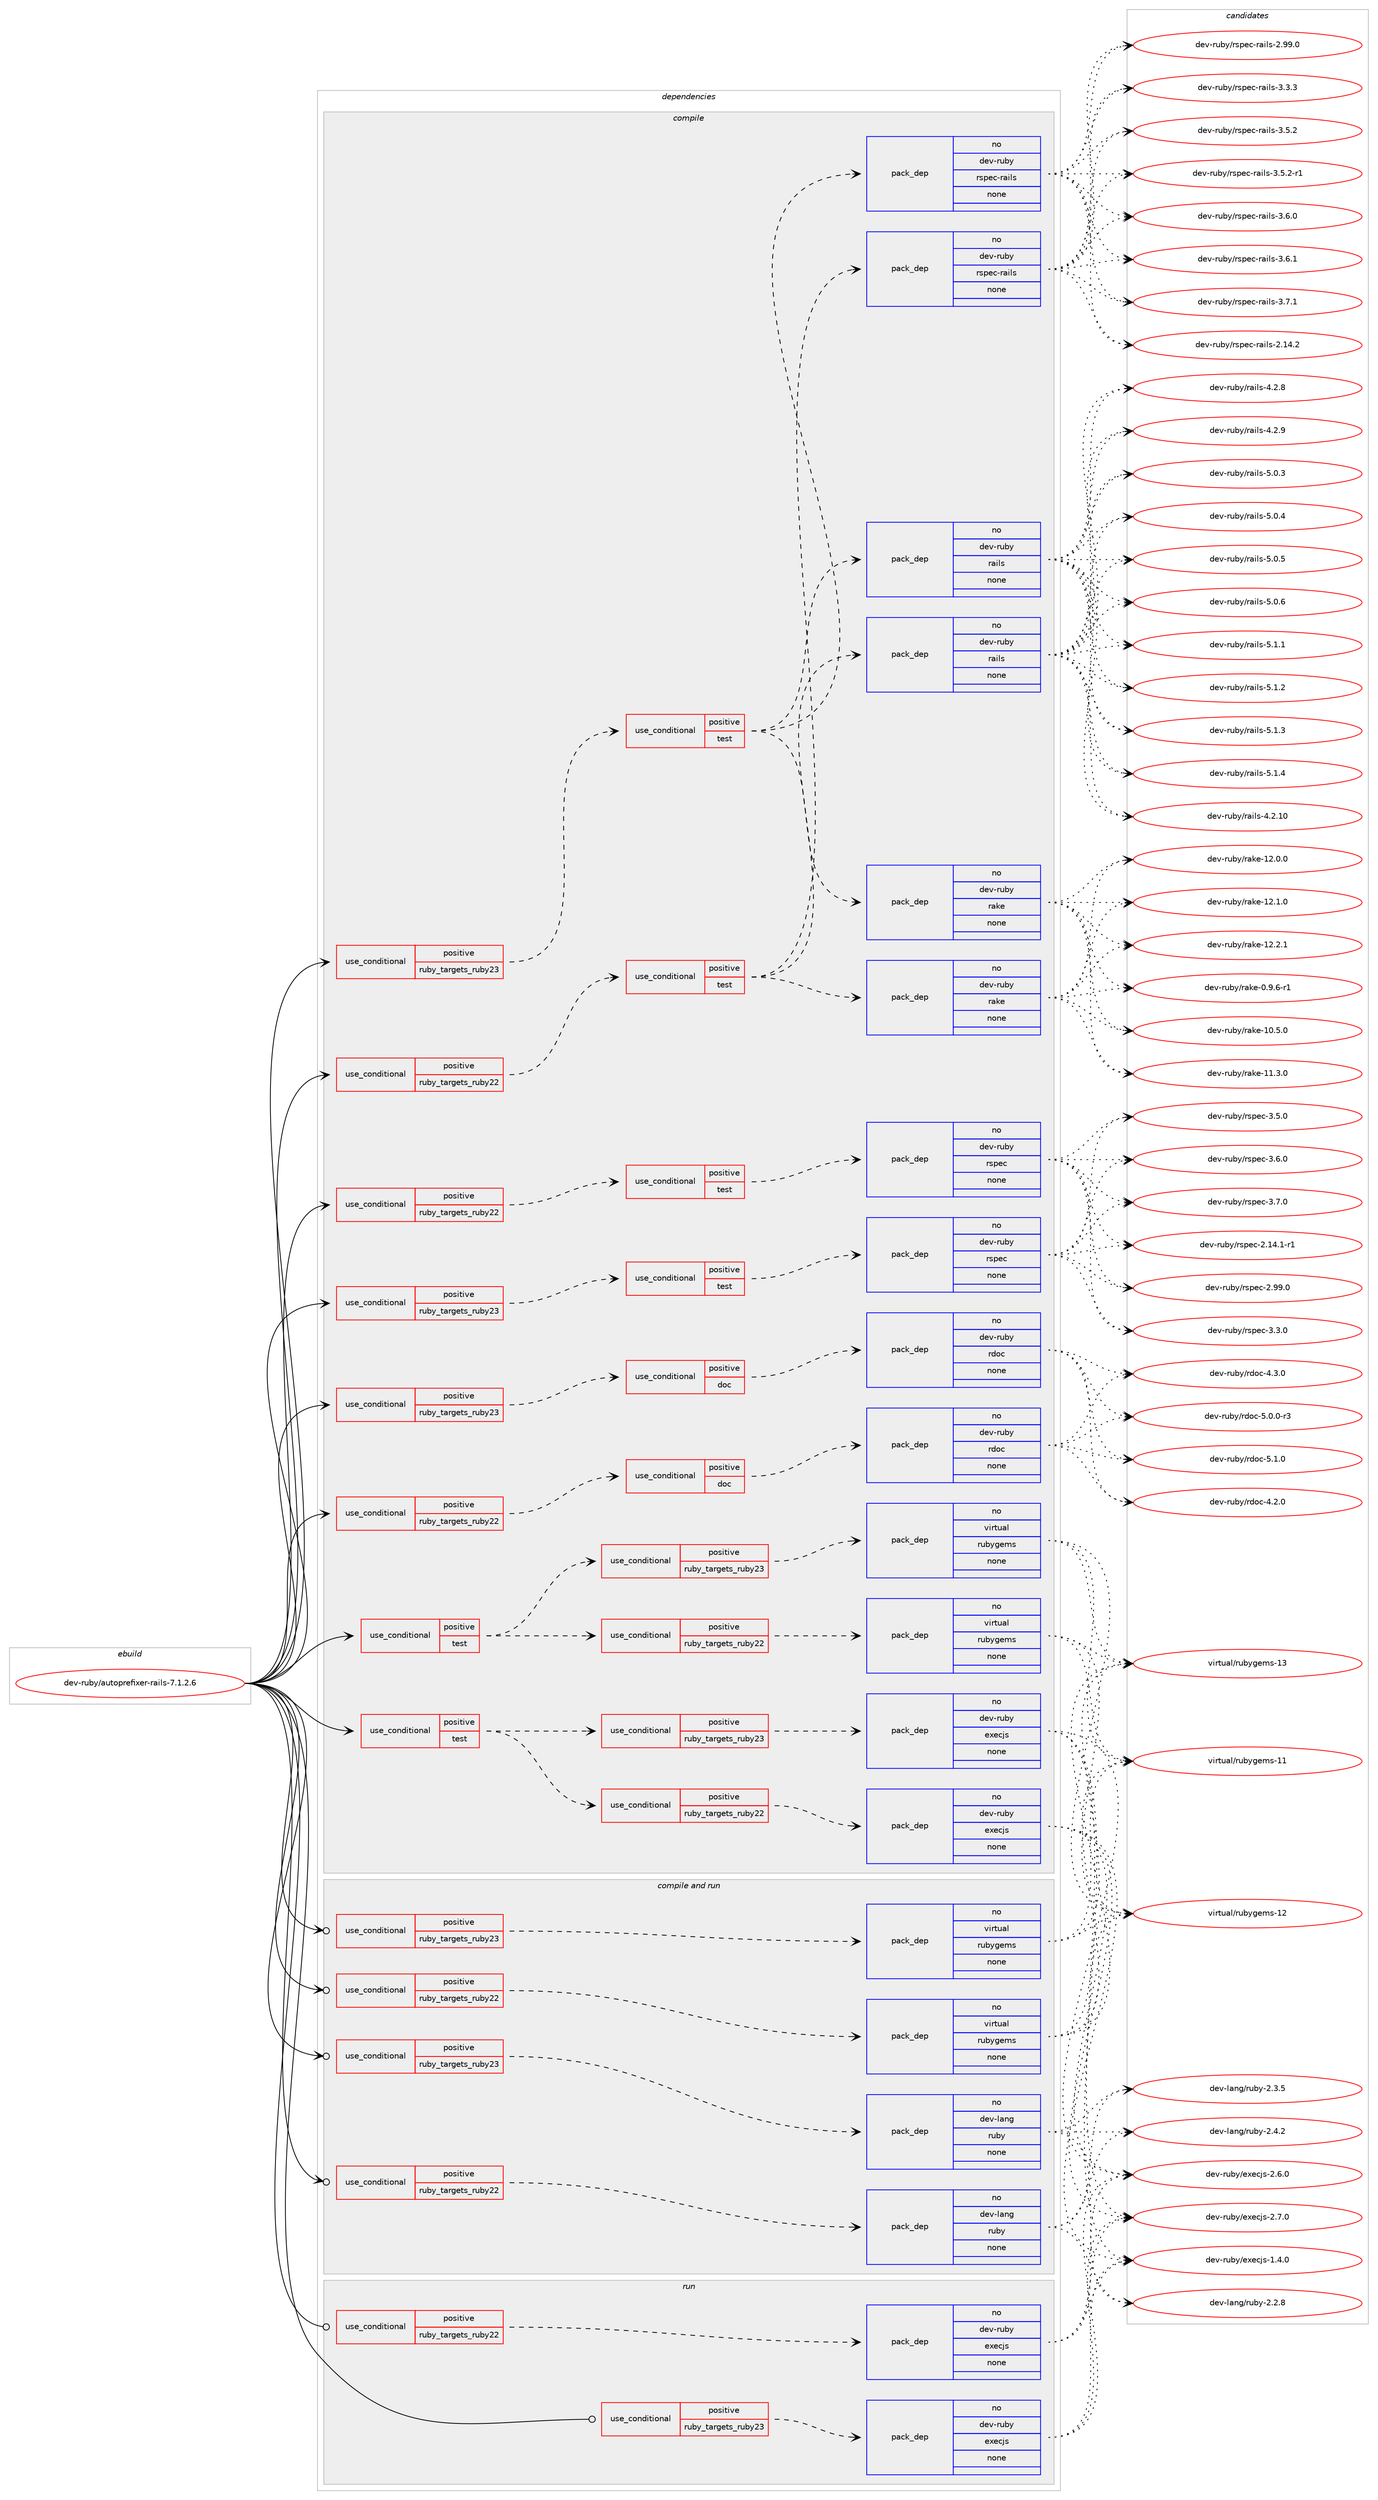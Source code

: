 digraph prolog {

# *************
# Graph options
# *************

newrank=true;
concentrate=true;
compound=true;
graph [rankdir=LR,fontname=Helvetica,fontsize=10,ranksep=1.5];#, ranksep=2.5, nodesep=0.2];
edge  [arrowhead=vee];
node  [fontname=Helvetica,fontsize=10];

# **********
# The ebuild
# **********

subgraph cluster_leftcol {
color=gray;
rank=same;
label=<<i>ebuild</i>>;
id [label="dev-ruby/autoprefixer-rails-7.1.2.6", color=red, width=4, href="../dev-ruby/autoprefixer-rails-7.1.2.6.svg"];
}

# ****************
# The dependencies
# ****************

subgraph cluster_midcol {
color=gray;
label=<<i>dependencies</i>>;
subgraph cluster_compile {
fillcolor="#eeeeee";
style=filled;
label=<<i>compile</i>>;
subgraph cond51946 {
dependency228858 [label=<<TABLE BORDER="0" CELLBORDER="1" CELLSPACING="0" CELLPADDING="4"><TR><TD ROWSPAN="3" CELLPADDING="10">use_conditional</TD></TR><TR><TD>positive</TD></TR><TR><TD>ruby_targets_ruby22</TD></TR></TABLE>>, shape=none, color=red];
subgraph cond51947 {
dependency228859 [label=<<TABLE BORDER="0" CELLBORDER="1" CELLSPACING="0" CELLPADDING="4"><TR><TD ROWSPAN="3" CELLPADDING="10">use_conditional</TD></TR><TR><TD>positive</TD></TR><TR><TD>doc</TD></TR></TABLE>>, shape=none, color=red];
subgraph pack172838 {
dependency228860 [label=<<TABLE BORDER="0" CELLBORDER="1" CELLSPACING="0" CELLPADDING="4" WIDTH="220"><TR><TD ROWSPAN="6" CELLPADDING="30">pack_dep</TD></TR><TR><TD WIDTH="110">no</TD></TR><TR><TD>dev-ruby</TD></TR><TR><TD>rdoc</TD></TR><TR><TD>none</TD></TR><TR><TD></TD></TR></TABLE>>, shape=none, color=blue];
}
dependency228859:e -> dependency228860:w [weight=20,style="dashed",arrowhead="vee"];
}
dependency228858:e -> dependency228859:w [weight=20,style="dashed",arrowhead="vee"];
}
id:e -> dependency228858:w [weight=20,style="solid",arrowhead="vee"];
subgraph cond51948 {
dependency228861 [label=<<TABLE BORDER="0" CELLBORDER="1" CELLSPACING="0" CELLPADDING="4"><TR><TD ROWSPAN="3" CELLPADDING="10">use_conditional</TD></TR><TR><TD>positive</TD></TR><TR><TD>ruby_targets_ruby22</TD></TR></TABLE>>, shape=none, color=red];
subgraph cond51949 {
dependency228862 [label=<<TABLE BORDER="0" CELLBORDER="1" CELLSPACING="0" CELLPADDING="4"><TR><TD ROWSPAN="3" CELLPADDING="10">use_conditional</TD></TR><TR><TD>positive</TD></TR><TR><TD>test</TD></TR></TABLE>>, shape=none, color=red];
subgraph pack172839 {
dependency228863 [label=<<TABLE BORDER="0" CELLBORDER="1" CELLSPACING="0" CELLPADDING="4" WIDTH="220"><TR><TD ROWSPAN="6" CELLPADDING="30">pack_dep</TD></TR><TR><TD WIDTH="110">no</TD></TR><TR><TD>dev-ruby</TD></TR><TR><TD>rails</TD></TR><TR><TD>none</TD></TR><TR><TD></TD></TR></TABLE>>, shape=none, color=blue];
}
dependency228862:e -> dependency228863:w [weight=20,style="dashed",arrowhead="vee"];
subgraph pack172840 {
dependency228864 [label=<<TABLE BORDER="0" CELLBORDER="1" CELLSPACING="0" CELLPADDING="4" WIDTH="220"><TR><TD ROWSPAN="6" CELLPADDING="30">pack_dep</TD></TR><TR><TD WIDTH="110">no</TD></TR><TR><TD>dev-ruby</TD></TR><TR><TD>rake</TD></TR><TR><TD>none</TD></TR><TR><TD></TD></TR></TABLE>>, shape=none, color=blue];
}
dependency228862:e -> dependency228864:w [weight=20,style="dashed",arrowhead="vee"];
subgraph pack172841 {
dependency228865 [label=<<TABLE BORDER="0" CELLBORDER="1" CELLSPACING="0" CELLPADDING="4" WIDTH="220"><TR><TD ROWSPAN="6" CELLPADDING="30">pack_dep</TD></TR><TR><TD WIDTH="110">no</TD></TR><TR><TD>dev-ruby</TD></TR><TR><TD>rspec-rails</TD></TR><TR><TD>none</TD></TR><TR><TD></TD></TR></TABLE>>, shape=none, color=blue];
}
dependency228862:e -> dependency228865:w [weight=20,style="dashed",arrowhead="vee"];
}
dependency228861:e -> dependency228862:w [weight=20,style="dashed",arrowhead="vee"];
}
id:e -> dependency228861:w [weight=20,style="solid",arrowhead="vee"];
subgraph cond51950 {
dependency228866 [label=<<TABLE BORDER="0" CELLBORDER="1" CELLSPACING="0" CELLPADDING="4"><TR><TD ROWSPAN="3" CELLPADDING="10">use_conditional</TD></TR><TR><TD>positive</TD></TR><TR><TD>ruby_targets_ruby22</TD></TR></TABLE>>, shape=none, color=red];
subgraph cond51951 {
dependency228867 [label=<<TABLE BORDER="0" CELLBORDER="1" CELLSPACING="0" CELLPADDING="4"><TR><TD ROWSPAN="3" CELLPADDING="10">use_conditional</TD></TR><TR><TD>positive</TD></TR><TR><TD>test</TD></TR></TABLE>>, shape=none, color=red];
subgraph pack172842 {
dependency228868 [label=<<TABLE BORDER="0" CELLBORDER="1" CELLSPACING="0" CELLPADDING="4" WIDTH="220"><TR><TD ROWSPAN="6" CELLPADDING="30">pack_dep</TD></TR><TR><TD WIDTH="110">no</TD></TR><TR><TD>dev-ruby</TD></TR><TR><TD>rspec</TD></TR><TR><TD>none</TD></TR><TR><TD></TD></TR></TABLE>>, shape=none, color=blue];
}
dependency228867:e -> dependency228868:w [weight=20,style="dashed",arrowhead="vee"];
}
dependency228866:e -> dependency228867:w [weight=20,style="dashed",arrowhead="vee"];
}
id:e -> dependency228866:w [weight=20,style="solid",arrowhead="vee"];
subgraph cond51952 {
dependency228869 [label=<<TABLE BORDER="0" CELLBORDER="1" CELLSPACING="0" CELLPADDING="4"><TR><TD ROWSPAN="3" CELLPADDING="10">use_conditional</TD></TR><TR><TD>positive</TD></TR><TR><TD>ruby_targets_ruby23</TD></TR></TABLE>>, shape=none, color=red];
subgraph cond51953 {
dependency228870 [label=<<TABLE BORDER="0" CELLBORDER="1" CELLSPACING="0" CELLPADDING="4"><TR><TD ROWSPAN="3" CELLPADDING="10">use_conditional</TD></TR><TR><TD>positive</TD></TR><TR><TD>doc</TD></TR></TABLE>>, shape=none, color=red];
subgraph pack172843 {
dependency228871 [label=<<TABLE BORDER="0" CELLBORDER="1" CELLSPACING="0" CELLPADDING="4" WIDTH="220"><TR><TD ROWSPAN="6" CELLPADDING="30">pack_dep</TD></TR><TR><TD WIDTH="110">no</TD></TR><TR><TD>dev-ruby</TD></TR><TR><TD>rdoc</TD></TR><TR><TD>none</TD></TR><TR><TD></TD></TR></TABLE>>, shape=none, color=blue];
}
dependency228870:e -> dependency228871:w [weight=20,style="dashed",arrowhead="vee"];
}
dependency228869:e -> dependency228870:w [weight=20,style="dashed",arrowhead="vee"];
}
id:e -> dependency228869:w [weight=20,style="solid",arrowhead="vee"];
subgraph cond51954 {
dependency228872 [label=<<TABLE BORDER="0" CELLBORDER="1" CELLSPACING="0" CELLPADDING="4"><TR><TD ROWSPAN="3" CELLPADDING="10">use_conditional</TD></TR><TR><TD>positive</TD></TR><TR><TD>ruby_targets_ruby23</TD></TR></TABLE>>, shape=none, color=red];
subgraph cond51955 {
dependency228873 [label=<<TABLE BORDER="0" CELLBORDER="1" CELLSPACING="0" CELLPADDING="4"><TR><TD ROWSPAN="3" CELLPADDING="10">use_conditional</TD></TR><TR><TD>positive</TD></TR><TR><TD>test</TD></TR></TABLE>>, shape=none, color=red];
subgraph pack172844 {
dependency228874 [label=<<TABLE BORDER="0" CELLBORDER="1" CELLSPACING="0" CELLPADDING="4" WIDTH="220"><TR><TD ROWSPAN="6" CELLPADDING="30">pack_dep</TD></TR><TR><TD WIDTH="110">no</TD></TR><TR><TD>dev-ruby</TD></TR><TR><TD>rails</TD></TR><TR><TD>none</TD></TR><TR><TD></TD></TR></TABLE>>, shape=none, color=blue];
}
dependency228873:e -> dependency228874:w [weight=20,style="dashed",arrowhead="vee"];
subgraph pack172845 {
dependency228875 [label=<<TABLE BORDER="0" CELLBORDER="1" CELLSPACING="0" CELLPADDING="4" WIDTH="220"><TR><TD ROWSPAN="6" CELLPADDING="30">pack_dep</TD></TR><TR><TD WIDTH="110">no</TD></TR><TR><TD>dev-ruby</TD></TR><TR><TD>rake</TD></TR><TR><TD>none</TD></TR><TR><TD></TD></TR></TABLE>>, shape=none, color=blue];
}
dependency228873:e -> dependency228875:w [weight=20,style="dashed",arrowhead="vee"];
subgraph pack172846 {
dependency228876 [label=<<TABLE BORDER="0" CELLBORDER="1" CELLSPACING="0" CELLPADDING="4" WIDTH="220"><TR><TD ROWSPAN="6" CELLPADDING="30">pack_dep</TD></TR><TR><TD WIDTH="110">no</TD></TR><TR><TD>dev-ruby</TD></TR><TR><TD>rspec-rails</TD></TR><TR><TD>none</TD></TR><TR><TD></TD></TR></TABLE>>, shape=none, color=blue];
}
dependency228873:e -> dependency228876:w [weight=20,style="dashed",arrowhead="vee"];
}
dependency228872:e -> dependency228873:w [weight=20,style="dashed",arrowhead="vee"];
}
id:e -> dependency228872:w [weight=20,style="solid",arrowhead="vee"];
subgraph cond51956 {
dependency228877 [label=<<TABLE BORDER="0" CELLBORDER="1" CELLSPACING="0" CELLPADDING="4"><TR><TD ROWSPAN="3" CELLPADDING="10">use_conditional</TD></TR><TR><TD>positive</TD></TR><TR><TD>ruby_targets_ruby23</TD></TR></TABLE>>, shape=none, color=red];
subgraph cond51957 {
dependency228878 [label=<<TABLE BORDER="0" CELLBORDER="1" CELLSPACING="0" CELLPADDING="4"><TR><TD ROWSPAN="3" CELLPADDING="10">use_conditional</TD></TR><TR><TD>positive</TD></TR><TR><TD>test</TD></TR></TABLE>>, shape=none, color=red];
subgraph pack172847 {
dependency228879 [label=<<TABLE BORDER="0" CELLBORDER="1" CELLSPACING="0" CELLPADDING="4" WIDTH="220"><TR><TD ROWSPAN="6" CELLPADDING="30">pack_dep</TD></TR><TR><TD WIDTH="110">no</TD></TR><TR><TD>dev-ruby</TD></TR><TR><TD>rspec</TD></TR><TR><TD>none</TD></TR><TR><TD></TD></TR></TABLE>>, shape=none, color=blue];
}
dependency228878:e -> dependency228879:w [weight=20,style="dashed",arrowhead="vee"];
}
dependency228877:e -> dependency228878:w [weight=20,style="dashed",arrowhead="vee"];
}
id:e -> dependency228877:w [weight=20,style="solid",arrowhead="vee"];
subgraph cond51958 {
dependency228880 [label=<<TABLE BORDER="0" CELLBORDER="1" CELLSPACING="0" CELLPADDING="4"><TR><TD ROWSPAN="3" CELLPADDING="10">use_conditional</TD></TR><TR><TD>positive</TD></TR><TR><TD>test</TD></TR></TABLE>>, shape=none, color=red];
subgraph cond51959 {
dependency228881 [label=<<TABLE BORDER="0" CELLBORDER="1" CELLSPACING="0" CELLPADDING="4"><TR><TD ROWSPAN="3" CELLPADDING="10">use_conditional</TD></TR><TR><TD>positive</TD></TR><TR><TD>ruby_targets_ruby22</TD></TR></TABLE>>, shape=none, color=red];
subgraph pack172848 {
dependency228882 [label=<<TABLE BORDER="0" CELLBORDER="1" CELLSPACING="0" CELLPADDING="4" WIDTH="220"><TR><TD ROWSPAN="6" CELLPADDING="30">pack_dep</TD></TR><TR><TD WIDTH="110">no</TD></TR><TR><TD>dev-ruby</TD></TR><TR><TD>execjs</TD></TR><TR><TD>none</TD></TR><TR><TD></TD></TR></TABLE>>, shape=none, color=blue];
}
dependency228881:e -> dependency228882:w [weight=20,style="dashed",arrowhead="vee"];
}
dependency228880:e -> dependency228881:w [weight=20,style="dashed",arrowhead="vee"];
subgraph cond51960 {
dependency228883 [label=<<TABLE BORDER="0" CELLBORDER="1" CELLSPACING="0" CELLPADDING="4"><TR><TD ROWSPAN="3" CELLPADDING="10">use_conditional</TD></TR><TR><TD>positive</TD></TR><TR><TD>ruby_targets_ruby23</TD></TR></TABLE>>, shape=none, color=red];
subgraph pack172849 {
dependency228884 [label=<<TABLE BORDER="0" CELLBORDER="1" CELLSPACING="0" CELLPADDING="4" WIDTH="220"><TR><TD ROWSPAN="6" CELLPADDING="30">pack_dep</TD></TR><TR><TD WIDTH="110">no</TD></TR><TR><TD>dev-ruby</TD></TR><TR><TD>execjs</TD></TR><TR><TD>none</TD></TR><TR><TD></TD></TR></TABLE>>, shape=none, color=blue];
}
dependency228883:e -> dependency228884:w [weight=20,style="dashed",arrowhead="vee"];
}
dependency228880:e -> dependency228883:w [weight=20,style="dashed",arrowhead="vee"];
}
id:e -> dependency228880:w [weight=20,style="solid",arrowhead="vee"];
subgraph cond51961 {
dependency228885 [label=<<TABLE BORDER="0" CELLBORDER="1" CELLSPACING="0" CELLPADDING="4"><TR><TD ROWSPAN="3" CELLPADDING="10">use_conditional</TD></TR><TR><TD>positive</TD></TR><TR><TD>test</TD></TR></TABLE>>, shape=none, color=red];
subgraph cond51962 {
dependency228886 [label=<<TABLE BORDER="0" CELLBORDER="1" CELLSPACING="0" CELLPADDING="4"><TR><TD ROWSPAN="3" CELLPADDING="10">use_conditional</TD></TR><TR><TD>positive</TD></TR><TR><TD>ruby_targets_ruby22</TD></TR></TABLE>>, shape=none, color=red];
subgraph pack172850 {
dependency228887 [label=<<TABLE BORDER="0" CELLBORDER="1" CELLSPACING="0" CELLPADDING="4" WIDTH="220"><TR><TD ROWSPAN="6" CELLPADDING="30">pack_dep</TD></TR><TR><TD WIDTH="110">no</TD></TR><TR><TD>virtual</TD></TR><TR><TD>rubygems</TD></TR><TR><TD>none</TD></TR><TR><TD></TD></TR></TABLE>>, shape=none, color=blue];
}
dependency228886:e -> dependency228887:w [weight=20,style="dashed",arrowhead="vee"];
}
dependency228885:e -> dependency228886:w [weight=20,style="dashed",arrowhead="vee"];
subgraph cond51963 {
dependency228888 [label=<<TABLE BORDER="0" CELLBORDER="1" CELLSPACING="0" CELLPADDING="4"><TR><TD ROWSPAN="3" CELLPADDING="10">use_conditional</TD></TR><TR><TD>positive</TD></TR><TR><TD>ruby_targets_ruby23</TD></TR></TABLE>>, shape=none, color=red];
subgraph pack172851 {
dependency228889 [label=<<TABLE BORDER="0" CELLBORDER="1" CELLSPACING="0" CELLPADDING="4" WIDTH="220"><TR><TD ROWSPAN="6" CELLPADDING="30">pack_dep</TD></TR><TR><TD WIDTH="110">no</TD></TR><TR><TD>virtual</TD></TR><TR><TD>rubygems</TD></TR><TR><TD>none</TD></TR><TR><TD></TD></TR></TABLE>>, shape=none, color=blue];
}
dependency228888:e -> dependency228889:w [weight=20,style="dashed",arrowhead="vee"];
}
dependency228885:e -> dependency228888:w [weight=20,style="dashed",arrowhead="vee"];
}
id:e -> dependency228885:w [weight=20,style="solid",arrowhead="vee"];
}
subgraph cluster_compileandrun {
fillcolor="#eeeeee";
style=filled;
label=<<i>compile and run</i>>;
subgraph cond51964 {
dependency228890 [label=<<TABLE BORDER="0" CELLBORDER="1" CELLSPACING="0" CELLPADDING="4"><TR><TD ROWSPAN="3" CELLPADDING="10">use_conditional</TD></TR><TR><TD>positive</TD></TR><TR><TD>ruby_targets_ruby22</TD></TR></TABLE>>, shape=none, color=red];
subgraph pack172852 {
dependency228891 [label=<<TABLE BORDER="0" CELLBORDER="1" CELLSPACING="0" CELLPADDING="4" WIDTH="220"><TR><TD ROWSPAN="6" CELLPADDING="30">pack_dep</TD></TR><TR><TD WIDTH="110">no</TD></TR><TR><TD>dev-lang</TD></TR><TR><TD>ruby</TD></TR><TR><TD>none</TD></TR><TR><TD></TD></TR></TABLE>>, shape=none, color=blue];
}
dependency228890:e -> dependency228891:w [weight=20,style="dashed",arrowhead="vee"];
}
id:e -> dependency228890:w [weight=20,style="solid",arrowhead="odotvee"];
subgraph cond51965 {
dependency228892 [label=<<TABLE BORDER="0" CELLBORDER="1" CELLSPACING="0" CELLPADDING="4"><TR><TD ROWSPAN="3" CELLPADDING="10">use_conditional</TD></TR><TR><TD>positive</TD></TR><TR><TD>ruby_targets_ruby22</TD></TR></TABLE>>, shape=none, color=red];
subgraph pack172853 {
dependency228893 [label=<<TABLE BORDER="0" CELLBORDER="1" CELLSPACING="0" CELLPADDING="4" WIDTH="220"><TR><TD ROWSPAN="6" CELLPADDING="30">pack_dep</TD></TR><TR><TD WIDTH="110">no</TD></TR><TR><TD>virtual</TD></TR><TR><TD>rubygems</TD></TR><TR><TD>none</TD></TR><TR><TD></TD></TR></TABLE>>, shape=none, color=blue];
}
dependency228892:e -> dependency228893:w [weight=20,style="dashed",arrowhead="vee"];
}
id:e -> dependency228892:w [weight=20,style="solid",arrowhead="odotvee"];
subgraph cond51966 {
dependency228894 [label=<<TABLE BORDER="0" CELLBORDER="1" CELLSPACING="0" CELLPADDING="4"><TR><TD ROWSPAN="3" CELLPADDING="10">use_conditional</TD></TR><TR><TD>positive</TD></TR><TR><TD>ruby_targets_ruby23</TD></TR></TABLE>>, shape=none, color=red];
subgraph pack172854 {
dependency228895 [label=<<TABLE BORDER="0" CELLBORDER="1" CELLSPACING="0" CELLPADDING="4" WIDTH="220"><TR><TD ROWSPAN="6" CELLPADDING="30">pack_dep</TD></TR><TR><TD WIDTH="110">no</TD></TR><TR><TD>dev-lang</TD></TR><TR><TD>ruby</TD></TR><TR><TD>none</TD></TR><TR><TD></TD></TR></TABLE>>, shape=none, color=blue];
}
dependency228894:e -> dependency228895:w [weight=20,style="dashed",arrowhead="vee"];
}
id:e -> dependency228894:w [weight=20,style="solid",arrowhead="odotvee"];
subgraph cond51967 {
dependency228896 [label=<<TABLE BORDER="0" CELLBORDER="1" CELLSPACING="0" CELLPADDING="4"><TR><TD ROWSPAN="3" CELLPADDING="10">use_conditional</TD></TR><TR><TD>positive</TD></TR><TR><TD>ruby_targets_ruby23</TD></TR></TABLE>>, shape=none, color=red];
subgraph pack172855 {
dependency228897 [label=<<TABLE BORDER="0" CELLBORDER="1" CELLSPACING="0" CELLPADDING="4" WIDTH="220"><TR><TD ROWSPAN="6" CELLPADDING="30">pack_dep</TD></TR><TR><TD WIDTH="110">no</TD></TR><TR><TD>virtual</TD></TR><TR><TD>rubygems</TD></TR><TR><TD>none</TD></TR><TR><TD></TD></TR></TABLE>>, shape=none, color=blue];
}
dependency228896:e -> dependency228897:w [weight=20,style="dashed",arrowhead="vee"];
}
id:e -> dependency228896:w [weight=20,style="solid",arrowhead="odotvee"];
}
subgraph cluster_run {
fillcolor="#eeeeee";
style=filled;
label=<<i>run</i>>;
subgraph cond51968 {
dependency228898 [label=<<TABLE BORDER="0" CELLBORDER="1" CELLSPACING="0" CELLPADDING="4"><TR><TD ROWSPAN="3" CELLPADDING="10">use_conditional</TD></TR><TR><TD>positive</TD></TR><TR><TD>ruby_targets_ruby22</TD></TR></TABLE>>, shape=none, color=red];
subgraph pack172856 {
dependency228899 [label=<<TABLE BORDER="0" CELLBORDER="1" CELLSPACING="0" CELLPADDING="4" WIDTH="220"><TR><TD ROWSPAN="6" CELLPADDING="30">pack_dep</TD></TR><TR><TD WIDTH="110">no</TD></TR><TR><TD>dev-ruby</TD></TR><TR><TD>execjs</TD></TR><TR><TD>none</TD></TR><TR><TD></TD></TR></TABLE>>, shape=none, color=blue];
}
dependency228898:e -> dependency228899:w [weight=20,style="dashed",arrowhead="vee"];
}
id:e -> dependency228898:w [weight=20,style="solid",arrowhead="odot"];
subgraph cond51969 {
dependency228900 [label=<<TABLE BORDER="0" CELLBORDER="1" CELLSPACING="0" CELLPADDING="4"><TR><TD ROWSPAN="3" CELLPADDING="10">use_conditional</TD></TR><TR><TD>positive</TD></TR><TR><TD>ruby_targets_ruby23</TD></TR></TABLE>>, shape=none, color=red];
subgraph pack172857 {
dependency228901 [label=<<TABLE BORDER="0" CELLBORDER="1" CELLSPACING="0" CELLPADDING="4" WIDTH="220"><TR><TD ROWSPAN="6" CELLPADDING="30">pack_dep</TD></TR><TR><TD WIDTH="110">no</TD></TR><TR><TD>dev-ruby</TD></TR><TR><TD>execjs</TD></TR><TR><TD>none</TD></TR><TR><TD></TD></TR></TABLE>>, shape=none, color=blue];
}
dependency228900:e -> dependency228901:w [weight=20,style="dashed",arrowhead="vee"];
}
id:e -> dependency228900:w [weight=20,style="solid",arrowhead="odot"];
}
}

# **************
# The candidates
# **************

subgraph cluster_choices {
rank=same;
color=gray;
label=<<i>candidates</i>>;

subgraph choice172838 {
color=black;
nodesep=1;
choice10010111845114117981214711410011199455246504648 [label="dev-ruby/rdoc-4.2.0", color=red, width=4,href="../dev-ruby/rdoc-4.2.0.svg"];
choice10010111845114117981214711410011199455246514648 [label="dev-ruby/rdoc-4.3.0", color=red, width=4,href="../dev-ruby/rdoc-4.3.0.svg"];
choice100101118451141179812147114100111994553464846484511451 [label="dev-ruby/rdoc-5.0.0-r3", color=red, width=4,href="../dev-ruby/rdoc-5.0.0-r3.svg"];
choice10010111845114117981214711410011199455346494648 [label="dev-ruby/rdoc-5.1.0", color=red, width=4,href="../dev-ruby/rdoc-5.1.0.svg"];
dependency228860:e -> choice10010111845114117981214711410011199455246504648:w [style=dotted,weight="100"];
dependency228860:e -> choice10010111845114117981214711410011199455246514648:w [style=dotted,weight="100"];
dependency228860:e -> choice100101118451141179812147114100111994553464846484511451:w [style=dotted,weight="100"];
dependency228860:e -> choice10010111845114117981214711410011199455346494648:w [style=dotted,weight="100"];
}
subgraph choice172839 {
color=black;
nodesep=1;
choice1001011184511411798121471149710510811545524650464948 [label="dev-ruby/rails-4.2.10", color=red, width=4,href="../dev-ruby/rails-4.2.10.svg"];
choice10010111845114117981214711497105108115455246504656 [label="dev-ruby/rails-4.2.8", color=red, width=4,href="../dev-ruby/rails-4.2.8.svg"];
choice10010111845114117981214711497105108115455246504657 [label="dev-ruby/rails-4.2.9", color=red, width=4,href="../dev-ruby/rails-4.2.9.svg"];
choice10010111845114117981214711497105108115455346484651 [label="dev-ruby/rails-5.0.3", color=red, width=4,href="../dev-ruby/rails-5.0.3.svg"];
choice10010111845114117981214711497105108115455346484652 [label="dev-ruby/rails-5.0.4", color=red, width=4,href="../dev-ruby/rails-5.0.4.svg"];
choice10010111845114117981214711497105108115455346484653 [label="dev-ruby/rails-5.0.5", color=red, width=4,href="../dev-ruby/rails-5.0.5.svg"];
choice10010111845114117981214711497105108115455346484654 [label="dev-ruby/rails-5.0.6", color=red, width=4,href="../dev-ruby/rails-5.0.6.svg"];
choice10010111845114117981214711497105108115455346494649 [label="dev-ruby/rails-5.1.1", color=red, width=4,href="../dev-ruby/rails-5.1.1.svg"];
choice10010111845114117981214711497105108115455346494650 [label="dev-ruby/rails-5.1.2", color=red, width=4,href="../dev-ruby/rails-5.1.2.svg"];
choice10010111845114117981214711497105108115455346494651 [label="dev-ruby/rails-5.1.3", color=red, width=4,href="../dev-ruby/rails-5.1.3.svg"];
choice10010111845114117981214711497105108115455346494652 [label="dev-ruby/rails-5.1.4", color=red, width=4,href="../dev-ruby/rails-5.1.4.svg"];
dependency228863:e -> choice1001011184511411798121471149710510811545524650464948:w [style=dotted,weight="100"];
dependency228863:e -> choice10010111845114117981214711497105108115455246504656:w [style=dotted,weight="100"];
dependency228863:e -> choice10010111845114117981214711497105108115455246504657:w [style=dotted,weight="100"];
dependency228863:e -> choice10010111845114117981214711497105108115455346484651:w [style=dotted,weight="100"];
dependency228863:e -> choice10010111845114117981214711497105108115455346484652:w [style=dotted,weight="100"];
dependency228863:e -> choice10010111845114117981214711497105108115455346484653:w [style=dotted,weight="100"];
dependency228863:e -> choice10010111845114117981214711497105108115455346484654:w [style=dotted,weight="100"];
dependency228863:e -> choice10010111845114117981214711497105108115455346494649:w [style=dotted,weight="100"];
dependency228863:e -> choice10010111845114117981214711497105108115455346494650:w [style=dotted,weight="100"];
dependency228863:e -> choice10010111845114117981214711497105108115455346494651:w [style=dotted,weight="100"];
dependency228863:e -> choice10010111845114117981214711497105108115455346494652:w [style=dotted,weight="100"];
}
subgraph choice172840 {
color=black;
nodesep=1;
choice100101118451141179812147114971071014548465746544511449 [label="dev-ruby/rake-0.9.6-r1", color=red, width=4,href="../dev-ruby/rake-0.9.6-r1.svg"];
choice1001011184511411798121471149710710145494846534648 [label="dev-ruby/rake-10.5.0", color=red, width=4,href="../dev-ruby/rake-10.5.0.svg"];
choice1001011184511411798121471149710710145494946514648 [label="dev-ruby/rake-11.3.0", color=red, width=4,href="../dev-ruby/rake-11.3.0.svg"];
choice1001011184511411798121471149710710145495046484648 [label="dev-ruby/rake-12.0.0", color=red, width=4,href="../dev-ruby/rake-12.0.0.svg"];
choice1001011184511411798121471149710710145495046494648 [label="dev-ruby/rake-12.1.0", color=red, width=4,href="../dev-ruby/rake-12.1.0.svg"];
choice1001011184511411798121471149710710145495046504649 [label="dev-ruby/rake-12.2.1", color=red, width=4,href="../dev-ruby/rake-12.2.1.svg"];
dependency228864:e -> choice100101118451141179812147114971071014548465746544511449:w [style=dotted,weight="100"];
dependency228864:e -> choice1001011184511411798121471149710710145494846534648:w [style=dotted,weight="100"];
dependency228864:e -> choice1001011184511411798121471149710710145494946514648:w [style=dotted,weight="100"];
dependency228864:e -> choice1001011184511411798121471149710710145495046484648:w [style=dotted,weight="100"];
dependency228864:e -> choice1001011184511411798121471149710710145495046494648:w [style=dotted,weight="100"];
dependency228864:e -> choice1001011184511411798121471149710710145495046504649:w [style=dotted,weight="100"];
}
subgraph choice172841 {
color=black;
nodesep=1;
choice10010111845114117981214711411511210199451149710510811545504649524650 [label="dev-ruby/rspec-rails-2.14.2", color=red, width=4,href="../dev-ruby/rspec-rails-2.14.2.svg"];
choice10010111845114117981214711411511210199451149710510811545504657574648 [label="dev-ruby/rspec-rails-2.99.0", color=red, width=4,href="../dev-ruby/rspec-rails-2.99.0.svg"];
choice100101118451141179812147114115112101994511497105108115455146514651 [label="dev-ruby/rspec-rails-3.3.3", color=red, width=4,href="../dev-ruby/rspec-rails-3.3.3.svg"];
choice100101118451141179812147114115112101994511497105108115455146534650 [label="dev-ruby/rspec-rails-3.5.2", color=red, width=4,href="../dev-ruby/rspec-rails-3.5.2.svg"];
choice1001011184511411798121471141151121019945114971051081154551465346504511449 [label="dev-ruby/rspec-rails-3.5.2-r1", color=red, width=4,href="../dev-ruby/rspec-rails-3.5.2-r1.svg"];
choice100101118451141179812147114115112101994511497105108115455146544648 [label="dev-ruby/rspec-rails-3.6.0", color=red, width=4,href="../dev-ruby/rspec-rails-3.6.0.svg"];
choice100101118451141179812147114115112101994511497105108115455146544649 [label="dev-ruby/rspec-rails-3.6.1", color=red, width=4,href="../dev-ruby/rspec-rails-3.6.1.svg"];
choice100101118451141179812147114115112101994511497105108115455146554649 [label="dev-ruby/rspec-rails-3.7.1", color=red, width=4,href="../dev-ruby/rspec-rails-3.7.1.svg"];
dependency228865:e -> choice10010111845114117981214711411511210199451149710510811545504649524650:w [style=dotted,weight="100"];
dependency228865:e -> choice10010111845114117981214711411511210199451149710510811545504657574648:w [style=dotted,weight="100"];
dependency228865:e -> choice100101118451141179812147114115112101994511497105108115455146514651:w [style=dotted,weight="100"];
dependency228865:e -> choice100101118451141179812147114115112101994511497105108115455146534650:w [style=dotted,weight="100"];
dependency228865:e -> choice1001011184511411798121471141151121019945114971051081154551465346504511449:w [style=dotted,weight="100"];
dependency228865:e -> choice100101118451141179812147114115112101994511497105108115455146544648:w [style=dotted,weight="100"];
dependency228865:e -> choice100101118451141179812147114115112101994511497105108115455146544649:w [style=dotted,weight="100"];
dependency228865:e -> choice100101118451141179812147114115112101994511497105108115455146554649:w [style=dotted,weight="100"];
}
subgraph choice172842 {
color=black;
nodesep=1;
choice10010111845114117981214711411511210199455046495246494511449 [label="dev-ruby/rspec-2.14.1-r1", color=red, width=4,href="../dev-ruby/rspec-2.14.1-r1.svg"];
choice1001011184511411798121471141151121019945504657574648 [label="dev-ruby/rspec-2.99.0", color=red, width=4,href="../dev-ruby/rspec-2.99.0.svg"];
choice10010111845114117981214711411511210199455146514648 [label="dev-ruby/rspec-3.3.0", color=red, width=4,href="../dev-ruby/rspec-3.3.0.svg"];
choice10010111845114117981214711411511210199455146534648 [label="dev-ruby/rspec-3.5.0", color=red, width=4,href="../dev-ruby/rspec-3.5.0.svg"];
choice10010111845114117981214711411511210199455146544648 [label="dev-ruby/rspec-3.6.0", color=red, width=4,href="../dev-ruby/rspec-3.6.0.svg"];
choice10010111845114117981214711411511210199455146554648 [label="dev-ruby/rspec-3.7.0", color=red, width=4,href="../dev-ruby/rspec-3.7.0.svg"];
dependency228868:e -> choice10010111845114117981214711411511210199455046495246494511449:w [style=dotted,weight="100"];
dependency228868:e -> choice1001011184511411798121471141151121019945504657574648:w [style=dotted,weight="100"];
dependency228868:e -> choice10010111845114117981214711411511210199455146514648:w [style=dotted,weight="100"];
dependency228868:e -> choice10010111845114117981214711411511210199455146534648:w [style=dotted,weight="100"];
dependency228868:e -> choice10010111845114117981214711411511210199455146544648:w [style=dotted,weight="100"];
dependency228868:e -> choice10010111845114117981214711411511210199455146554648:w [style=dotted,weight="100"];
}
subgraph choice172843 {
color=black;
nodesep=1;
choice10010111845114117981214711410011199455246504648 [label="dev-ruby/rdoc-4.2.0", color=red, width=4,href="../dev-ruby/rdoc-4.2.0.svg"];
choice10010111845114117981214711410011199455246514648 [label="dev-ruby/rdoc-4.3.0", color=red, width=4,href="../dev-ruby/rdoc-4.3.0.svg"];
choice100101118451141179812147114100111994553464846484511451 [label="dev-ruby/rdoc-5.0.0-r3", color=red, width=4,href="../dev-ruby/rdoc-5.0.0-r3.svg"];
choice10010111845114117981214711410011199455346494648 [label="dev-ruby/rdoc-5.1.0", color=red, width=4,href="../dev-ruby/rdoc-5.1.0.svg"];
dependency228871:e -> choice10010111845114117981214711410011199455246504648:w [style=dotted,weight="100"];
dependency228871:e -> choice10010111845114117981214711410011199455246514648:w [style=dotted,weight="100"];
dependency228871:e -> choice100101118451141179812147114100111994553464846484511451:w [style=dotted,weight="100"];
dependency228871:e -> choice10010111845114117981214711410011199455346494648:w [style=dotted,weight="100"];
}
subgraph choice172844 {
color=black;
nodesep=1;
choice1001011184511411798121471149710510811545524650464948 [label="dev-ruby/rails-4.2.10", color=red, width=4,href="../dev-ruby/rails-4.2.10.svg"];
choice10010111845114117981214711497105108115455246504656 [label="dev-ruby/rails-4.2.8", color=red, width=4,href="../dev-ruby/rails-4.2.8.svg"];
choice10010111845114117981214711497105108115455246504657 [label="dev-ruby/rails-4.2.9", color=red, width=4,href="../dev-ruby/rails-4.2.9.svg"];
choice10010111845114117981214711497105108115455346484651 [label="dev-ruby/rails-5.0.3", color=red, width=4,href="../dev-ruby/rails-5.0.3.svg"];
choice10010111845114117981214711497105108115455346484652 [label="dev-ruby/rails-5.0.4", color=red, width=4,href="../dev-ruby/rails-5.0.4.svg"];
choice10010111845114117981214711497105108115455346484653 [label="dev-ruby/rails-5.0.5", color=red, width=4,href="../dev-ruby/rails-5.0.5.svg"];
choice10010111845114117981214711497105108115455346484654 [label="dev-ruby/rails-5.0.6", color=red, width=4,href="../dev-ruby/rails-5.0.6.svg"];
choice10010111845114117981214711497105108115455346494649 [label="dev-ruby/rails-5.1.1", color=red, width=4,href="../dev-ruby/rails-5.1.1.svg"];
choice10010111845114117981214711497105108115455346494650 [label="dev-ruby/rails-5.1.2", color=red, width=4,href="../dev-ruby/rails-5.1.2.svg"];
choice10010111845114117981214711497105108115455346494651 [label="dev-ruby/rails-5.1.3", color=red, width=4,href="../dev-ruby/rails-5.1.3.svg"];
choice10010111845114117981214711497105108115455346494652 [label="dev-ruby/rails-5.1.4", color=red, width=4,href="../dev-ruby/rails-5.1.4.svg"];
dependency228874:e -> choice1001011184511411798121471149710510811545524650464948:w [style=dotted,weight="100"];
dependency228874:e -> choice10010111845114117981214711497105108115455246504656:w [style=dotted,weight="100"];
dependency228874:e -> choice10010111845114117981214711497105108115455246504657:w [style=dotted,weight="100"];
dependency228874:e -> choice10010111845114117981214711497105108115455346484651:w [style=dotted,weight="100"];
dependency228874:e -> choice10010111845114117981214711497105108115455346484652:w [style=dotted,weight="100"];
dependency228874:e -> choice10010111845114117981214711497105108115455346484653:w [style=dotted,weight="100"];
dependency228874:e -> choice10010111845114117981214711497105108115455346484654:w [style=dotted,weight="100"];
dependency228874:e -> choice10010111845114117981214711497105108115455346494649:w [style=dotted,weight="100"];
dependency228874:e -> choice10010111845114117981214711497105108115455346494650:w [style=dotted,weight="100"];
dependency228874:e -> choice10010111845114117981214711497105108115455346494651:w [style=dotted,weight="100"];
dependency228874:e -> choice10010111845114117981214711497105108115455346494652:w [style=dotted,weight="100"];
}
subgraph choice172845 {
color=black;
nodesep=1;
choice100101118451141179812147114971071014548465746544511449 [label="dev-ruby/rake-0.9.6-r1", color=red, width=4,href="../dev-ruby/rake-0.9.6-r1.svg"];
choice1001011184511411798121471149710710145494846534648 [label="dev-ruby/rake-10.5.0", color=red, width=4,href="../dev-ruby/rake-10.5.0.svg"];
choice1001011184511411798121471149710710145494946514648 [label="dev-ruby/rake-11.3.0", color=red, width=4,href="../dev-ruby/rake-11.3.0.svg"];
choice1001011184511411798121471149710710145495046484648 [label="dev-ruby/rake-12.0.0", color=red, width=4,href="../dev-ruby/rake-12.0.0.svg"];
choice1001011184511411798121471149710710145495046494648 [label="dev-ruby/rake-12.1.0", color=red, width=4,href="../dev-ruby/rake-12.1.0.svg"];
choice1001011184511411798121471149710710145495046504649 [label="dev-ruby/rake-12.2.1", color=red, width=4,href="../dev-ruby/rake-12.2.1.svg"];
dependency228875:e -> choice100101118451141179812147114971071014548465746544511449:w [style=dotted,weight="100"];
dependency228875:e -> choice1001011184511411798121471149710710145494846534648:w [style=dotted,weight="100"];
dependency228875:e -> choice1001011184511411798121471149710710145494946514648:w [style=dotted,weight="100"];
dependency228875:e -> choice1001011184511411798121471149710710145495046484648:w [style=dotted,weight="100"];
dependency228875:e -> choice1001011184511411798121471149710710145495046494648:w [style=dotted,weight="100"];
dependency228875:e -> choice1001011184511411798121471149710710145495046504649:w [style=dotted,weight="100"];
}
subgraph choice172846 {
color=black;
nodesep=1;
choice10010111845114117981214711411511210199451149710510811545504649524650 [label="dev-ruby/rspec-rails-2.14.2", color=red, width=4,href="../dev-ruby/rspec-rails-2.14.2.svg"];
choice10010111845114117981214711411511210199451149710510811545504657574648 [label="dev-ruby/rspec-rails-2.99.0", color=red, width=4,href="../dev-ruby/rspec-rails-2.99.0.svg"];
choice100101118451141179812147114115112101994511497105108115455146514651 [label="dev-ruby/rspec-rails-3.3.3", color=red, width=4,href="../dev-ruby/rspec-rails-3.3.3.svg"];
choice100101118451141179812147114115112101994511497105108115455146534650 [label="dev-ruby/rspec-rails-3.5.2", color=red, width=4,href="../dev-ruby/rspec-rails-3.5.2.svg"];
choice1001011184511411798121471141151121019945114971051081154551465346504511449 [label="dev-ruby/rspec-rails-3.5.2-r1", color=red, width=4,href="../dev-ruby/rspec-rails-3.5.2-r1.svg"];
choice100101118451141179812147114115112101994511497105108115455146544648 [label="dev-ruby/rspec-rails-3.6.0", color=red, width=4,href="../dev-ruby/rspec-rails-3.6.0.svg"];
choice100101118451141179812147114115112101994511497105108115455146544649 [label="dev-ruby/rspec-rails-3.6.1", color=red, width=4,href="../dev-ruby/rspec-rails-3.6.1.svg"];
choice100101118451141179812147114115112101994511497105108115455146554649 [label="dev-ruby/rspec-rails-3.7.1", color=red, width=4,href="../dev-ruby/rspec-rails-3.7.1.svg"];
dependency228876:e -> choice10010111845114117981214711411511210199451149710510811545504649524650:w [style=dotted,weight="100"];
dependency228876:e -> choice10010111845114117981214711411511210199451149710510811545504657574648:w [style=dotted,weight="100"];
dependency228876:e -> choice100101118451141179812147114115112101994511497105108115455146514651:w [style=dotted,weight="100"];
dependency228876:e -> choice100101118451141179812147114115112101994511497105108115455146534650:w [style=dotted,weight="100"];
dependency228876:e -> choice1001011184511411798121471141151121019945114971051081154551465346504511449:w [style=dotted,weight="100"];
dependency228876:e -> choice100101118451141179812147114115112101994511497105108115455146544648:w [style=dotted,weight="100"];
dependency228876:e -> choice100101118451141179812147114115112101994511497105108115455146544649:w [style=dotted,weight="100"];
dependency228876:e -> choice100101118451141179812147114115112101994511497105108115455146554649:w [style=dotted,weight="100"];
}
subgraph choice172847 {
color=black;
nodesep=1;
choice10010111845114117981214711411511210199455046495246494511449 [label="dev-ruby/rspec-2.14.1-r1", color=red, width=4,href="../dev-ruby/rspec-2.14.1-r1.svg"];
choice1001011184511411798121471141151121019945504657574648 [label="dev-ruby/rspec-2.99.0", color=red, width=4,href="../dev-ruby/rspec-2.99.0.svg"];
choice10010111845114117981214711411511210199455146514648 [label="dev-ruby/rspec-3.3.0", color=red, width=4,href="../dev-ruby/rspec-3.3.0.svg"];
choice10010111845114117981214711411511210199455146534648 [label="dev-ruby/rspec-3.5.0", color=red, width=4,href="../dev-ruby/rspec-3.5.0.svg"];
choice10010111845114117981214711411511210199455146544648 [label="dev-ruby/rspec-3.6.0", color=red, width=4,href="../dev-ruby/rspec-3.6.0.svg"];
choice10010111845114117981214711411511210199455146554648 [label="dev-ruby/rspec-3.7.0", color=red, width=4,href="../dev-ruby/rspec-3.7.0.svg"];
dependency228879:e -> choice10010111845114117981214711411511210199455046495246494511449:w [style=dotted,weight="100"];
dependency228879:e -> choice1001011184511411798121471141151121019945504657574648:w [style=dotted,weight="100"];
dependency228879:e -> choice10010111845114117981214711411511210199455146514648:w [style=dotted,weight="100"];
dependency228879:e -> choice10010111845114117981214711411511210199455146534648:w [style=dotted,weight="100"];
dependency228879:e -> choice10010111845114117981214711411511210199455146544648:w [style=dotted,weight="100"];
dependency228879:e -> choice10010111845114117981214711411511210199455146554648:w [style=dotted,weight="100"];
}
subgraph choice172848 {
color=black;
nodesep=1;
choice10010111845114117981214710112010199106115454946524648 [label="dev-ruby/execjs-1.4.0", color=red, width=4,href="../dev-ruby/execjs-1.4.0.svg"];
choice10010111845114117981214710112010199106115455046544648 [label="dev-ruby/execjs-2.6.0", color=red, width=4,href="../dev-ruby/execjs-2.6.0.svg"];
choice10010111845114117981214710112010199106115455046554648 [label="dev-ruby/execjs-2.7.0", color=red, width=4,href="../dev-ruby/execjs-2.7.0.svg"];
dependency228882:e -> choice10010111845114117981214710112010199106115454946524648:w [style=dotted,weight="100"];
dependency228882:e -> choice10010111845114117981214710112010199106115455046544648:w [style=dotted,weight="100"];
dependency228882:e -> choice10010111845114117981214710112010199106115455046554648:w [style=dotted,weight="100"];
}
subgraph choice172849 {
color=black;
nodesep=1;
choice10010111845114117981214710112010199106115454946524648 [label="dev-ruby/execjs-1.4.0", color=red, width=4,href="../dev-ruby/execjs-1.4.0.svg"];
choice10010111845114117981214710112010199106115455046544648 [label="dev-ruby/execjs-2.6.0", color=red, width=4,href="../dev-ruby/execjs-2.6.0.svg"];
choice10010111845114117981214710112010199106115455046554648 [label="dev-ruby/execjs-2.7.0", color=red, width=4,href="../dev-ruby/execjs-2.7.0.svg"];
dependency228884:e -> choice10010111845114117981214710112010199106115454946524648:w [style=dotted,weight="100"];
dependency228884:e -> choice10010111845114117981214710112010199106115455046544648:w [style=dotted,weight="100"];
dependency228884:e -> choice10010111845114117981214710112010199106115455046554648:w [style=dotted,weight="100"];
}
subgraph choice172850 {
color=black;
nodesep=1;
choice118105114116117971084711411798121103101109115454949 [label="virtual/rubygems-11", color=red, width=4,href="../virtual/rubygems-11.svg"];
choice118105114116117971084711411798121103101109115454950 [label="virtual/rubygems-12", color=red, width=4,href="../virtual/rubygems-12.svg"];
choice118105114116117971084711411798121103101109115454951 [label="virtual/rubygems-13", color=red, width=4,href="../virtual/rubygems-13.svg"];
dependency228887:e -> choice118105114116117971084711411798121103101109115454949:w [style=dotted,weight="100"];
dependency228887:e -> choice118105114116117971084711411798121103101109115454950:w [style=dotted,weight="100"];
dependency228887:e -> choice118105114116117971084711411798121103101109115454951:w [style=dotted,weight="100"];
}
subgraph choice172851 {
color=black;
nodesep=1;
choice118105114116117971084711411798121103101109115454949 [label="virtual/rubygems-11", color=red, width=4,href="../virtual/rubygems-11.svg"];
choice118105114116117971084711411798121103101109115454950 [label="virtual/rubygems-12", color=red, width=4,href="../virtual/rubygems-12.svg"];
choice118105114116117971084711411798121103101109115454951 [label="virtual/rubygems-13", color=red, width=4,href="../virtual/rubygems-13.svg"];
dependency228889:e -> choice118105114116117971084711411798121103101109115454949:w [style=dotted,weight="100"];
dependency228889:e -> choice118105114116117971084711411798121103101109115454950:w [style=dotted,weight="100"];
dependency228889:e -> choice118105114116117971084711411798121103101109115454951:w [style=dotted,weight="100"];
}
subgraph choice172852 {
color=black;
nodesep=1;
choice10010111845108971101034711411798121455046504656 [label="dev-lang/ruby-2.2.8", color=red, width=4,href="../dev-lang/ruby-2.2.8.svg"];
choice10010111845108971101034711411798121455046514653 [label="dev-lang/ruby-2.3.5", color=red, width=4,href="../dev-lang/ruby-2.3.5.svg"];
choice10010111845108971101034711411798121455046524650 [label="dev-lang/ruby-2.4.2", color=red, width=4,href="../dev-lang/ruby-2.4.2.svg"];
dependency228891:e -> choice10010111845108971101034711411798121455046504656:w [style=dotted,weight="100"];
dependency228891:e -> choice10010111845108971101034711411798121455046514653:w [style=dotted,weight="100"];
dependency228891:e -> choice10010111845108971101034711411798121455046524650:w [style=dotted,weight="100"];
}
subgraph choice172853 {
color=black;
nodesep=1;
choice118105114116117971084711411798121103101109115454949 [label="virtual/rubygems-11", color=red, width=4,href="../virtual/rubygems-11.svg"];
choice118105114116117971084711411798121103101109115454950 [label="virtual/rubygems-12", color=red, width=4,href="../virtual/rubygems-12.svg"];
choice118105114116117971084711411798121103101109115454951 [label="virtual/rubygems-13", color=red, width=4,href="../virtual/rubygems-13.svg"];
dependency228893:e -> choice118105114116117971084711411798121103101109115454949:w [style=dotted,weight="100"];
dependency228893:e -> choice118105114116117971084711411798121103101109115454950:w [style=dotted,weight="100"];
dependency228893:e -> choice118105114116117971084711411798121103101109115454951:w [style=dotted,weight="100"];
}
subgraph choice172854 {
color=black;
nodesep=1;
choice10010111845108971101034711411798121455046504656 [label="dev-lang/ruby-2.2.8", color=red, width=4,href="../dev-lang/ruby-2.2.8.svg"];
choice10010111845108971101034711411798121455046514653 [label="dev-lang/ruby-2.3.5", color=red, width=4,href="../dev-lang/ruby-2.3.5.svg"];
choice10010111845108971101034711411798121455046524650 [label="dev-lang/ruby-2.4.2", color=red, width=4,href="../dev-lang/ruby-2.4.2.svg"];
dependency228895:e -> choice10010111845108971101034711411798121455046504656:w [style=dotted,weight="100"];
dependency228895:e -> choice10010111845108971101034711411798121455046514653:w [style=dotted,weight="100"];
dependency228895:e -> choice10010111845108971101034711411798121455046524650:w [style=dotted,weight="100"];
}
subgraph choice172855 {
color=black;
nodesep=1;
choice118105114116117971084711411798121103101109115454949 [label="virtual/rubygems-11", color=red, width=4,href="../virtual/rubygems-11.svg"];
choice118105114116117971084711411798121103101109115454950 [label="virtual/rubygems-12", color=red, width=4,href="../virtual/rubygems-12.svg"];
choice118105114116117971084711411798121103101109115454951 [label="virtual/rubygems-13", color=red, width=4,href="../virtual/rubygems-13.svg"];
dependency228897:e -> choice118105114116117971084711411798121103101109115454949:w [style=dotted,weight="100"];
dependency228897:e -> choice118105114116117971084711411798121103101109115454950:w [style=dotted,weight="100"];
dependency228897:e -> choice118105114116117971084711411798121103101109115454951:w [style=dotted,weight="100"];
}
subgraph choice172856 {
color=black;
nodesep=1;
choice10010111845114117981214710112010199106115454946524648 [label="dev-ruby/execjs-1.4.0", color=red, width=4,href="../dev-ruby/execjs-1.4.0.svg"];
choice10010111845114117981214710112010199106115455046544648 [label="dev-ruby/execjs-2.6.0", color=red, width=4,href="../dev-ruby/execjs-2.6.0.svg"];
choice10010111845114117981214710112010199106115455046554648 [label="dev-ruby/execjs-2.7.0", color=red, width=4,href="../dev-ruby/execjs-2.7.0.svg"];
dependency228899:e -> choice10010111845114117981214710112010199106115454946524648:w [style=dotted,weight="100"];
dependency228899:e -> choice10010111845114117981214710112010199106115455046544648:w [style=dotted,weight="100"];
dependency228899:e -> choice10010111845114117981214710112010199106115455046554648:w [style=dotted,weight="100"];
}
subgraph choice172857 {
color=black;
nodesep=1;
choice10010111845114117981214710112010199106115454946524648 [label="dev-ruby/execjs-1.4.0", color=red, width=4,href="../dev-ruby/execjs-1.4.0.svg"];
choice10010111845114117981214710112010199106115455046544648 [label="dev-ruby/execjs-2.6.0", color=red, width=4,href="../dev-ruby/execjs-2.6.0.svg"];
choice10010111845114117981214710112010199106115455046554648 [label="dev-ruby/execjs-2.7.0", color=red, width=4,href="../dev-ruby/execjs-2.7.0.svg"];
dependency228901:e -> choice10010111845114117981214710112010199106115454946524648:w [style=dotted,weight="100"];
dependency228901:e -> choice10010111845114117981214710112010199106115455046544648:w [style=dotted,weight="100"];
dependency228901:e -> choice10010111845114117981214710112010199106115455046554648:w [style=dotted,weight="100"];
}
}

}
